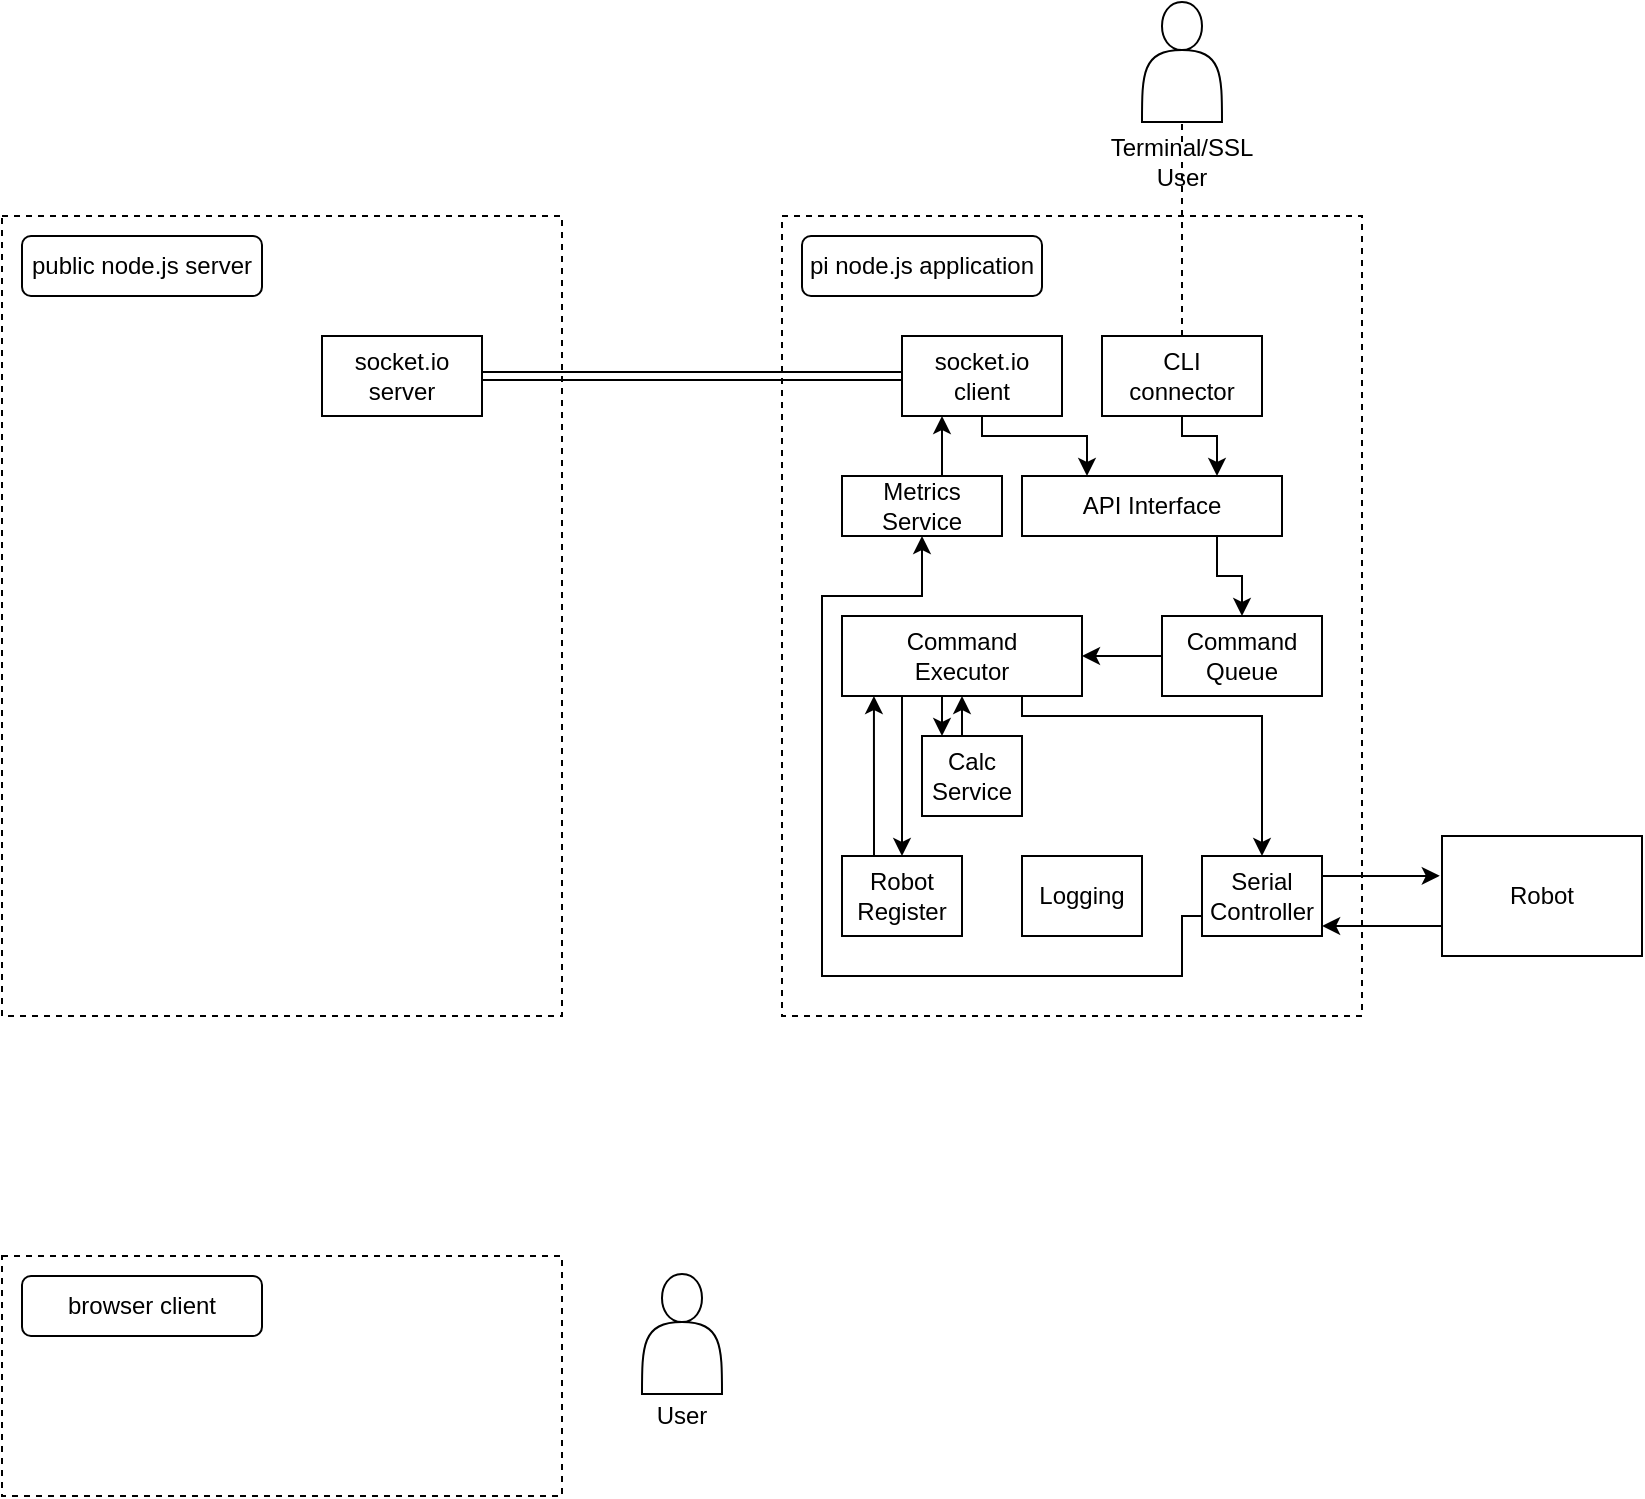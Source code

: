 <mxfile version="12.4.2" type="device" pages="1"><diagram id="WdLzJnlgyPZU8IUgDW-A" name="Page-1"><mxGraphModel dx="904" dy="814" grid="1" gridSize="10" guides="1" tooltips="1" connect="1" arrows="1" fold="1" page="1" pageScale="1" pageWidth="850" pageHeight="1100" math="0" shadow="0"><root><mxCell id="0"/><mxCell id="1" parent="0"/><mxCell id="JHxxNJLWPvMV0H_jnF4C-1" value="" style="rounded=0;whiteSpace=wrap;html=1;fillColor=none;dashed=1;" vertex="1" parent="1"><mxGeometry x="40" y="120" width="280" height="400" as="geometry"/></mxCell><mxCell id="JHxxNJLWPvMV0H_jnF4C-2" value="" style="rounded=0;whiteSpace=wrap;html=1;fillColor=none;dashed=1;" vertex="1" parent="1"><mxGeometry x="430" y="120" width="290" height="400" as="geometry"/></mxCell><mxCell id="JHxxNJLWPvMV0H_jnF4C-3" value="" style="shape=link;html=1;exitX=1;exitY=0.5;exitDx=0;exitDy=0;" edge="1" parent="1" source="JHxxNJLWPvMV0H_jnF4C-51" target="JHxxNJLWPvMV0H_jnF4C-5"><mxGeometry width="50" height="50" relative="1" as="geometry"><mxPoint x="300" y="200" as="sourcePoint"/><mxPoint x="460" y="200" as="targetPoint"/></mxGeometry></mxCell><mxCell id="JHxxNJLWPvMV0H_jnF4C-21" style="edgeStyle=orthogonalEdgeStyle;rounded=0;orthogonalLoop=1;jettySize=auto;html=1;exitX=0.75;exitY=1;exitDx=0;exitDy=0;entryX=0.5;entryY=0;entryDx=0;entryDy=0;" edge="1" parent="1" source="JHxxNJLWPvMV0H_jnF4C-4" target="JHxxNJLWPvMV0H_jnF4C-20"><mxGeometry relative="1" as="geometry"/></mxCell><mxCell id="JHxxNJLWPvMV0H_jnF4C-4" value="API Interface" style="rounded=0;whiteSpace=wrap;html=1;fillColor=#ffffff;strokeColor=#000000;" vertex="1" parent="1"><mxGeometry x="550" y="250" width="130" height="30" as="geometry"/></mxCell><mxCell id="JHxxNJLWPvMV0H_jnF4C-41" style="edgeStyle=orthogonalEdgeStyle;rounded=0;orthogonalLoop=1;jettySize=auto;html=1;exitX=0.5;exitY=1;exitDx=0;exitDy=0;entryX=0.25;entryY=0;entryDx=0;entryDy=0;" edge="1" parent="1" source="JHxxNJLWPvMV0H_jnF4C-5" target="JHxxNJLWPvMV0H_jnF4C-4"><mxGeometry relative="1" as="geometry"><Array as="points"><mxPoint x="530" y="230"/><mxPoint x="583" y="230"/></Array></mxGeometry></mxCell><mxCell id="JHxxNJLWPvMV0H_jnF4C-5" value="socket.io&lt;br&gt;client" style="rounded=0;whiteSpace=wrap;html=1;fillColor=#ffffff;strokeColor=#000000;" vertex="1" parent="1"><mxGeometry x="490" y="180" width="80" height="40" as="geometry"/></mxCell><mxCell id="JHxxNJLWPvMV0H_jnF4C-42" style="edgeStyle=orthogonalEdgeStyle;rounded=0;orthogonalLoop=1;jettySize=auto;html=1;exitX=0.5;exitY=1;exitDx=0;exitDy=0;entryX=0.75;entryY=0;entryDx=0;entryDy=0;" edge="1" parent="1" source="JHxxNJLWPvMV0H_jnF4C-6" target="JHxxNJLWPvMV0H_jnF4C-4"><mxGeometry relative="1" as="geometry"><Array as="points"><mxPoint x="630" y="230"/><mxPoint x="648" y="230"/></Array></mxGeometry></mxCell><mxCell id="JHxxNJLWPvMV0H_jnF4C-6" value="CLI&lt;br&gt;connector" style="rounded=0;whiteSpace=wrap;html=1;fillColor=#ffffff;strokeColor=#000000;" vertex="1" parent="1"><mxGeometry x="590" y="180" width="80" height="40" as="geometry"/></mxCell><mxCell id="JHxxNJLWPvMV0H_jnF4C-26" style="edgeStyle=orthogonalEdgeStyle;rounded=0;orthogonalLoop=1;jettySize=auto;html=1;exitX=0.25;exitY=0;exitDx=0;exitDy=0;entryX=0.133;entryY=1;entryDx=0;entryDy=0;entryPerimeter=0;" edge="1" parent="1" source="JHxxNJLWPvMV0H_jnF4C-16" target="JHxxNJLWPvMV0H_jnF4C-19"><mxGeometry relative="1" as="geometry"><Array as="points"><mxPoint x="476" y="440"/></Array></mxGeometry></mxCell><mxCell id="JHxxNJLWPvMV0H_jnF4C-16" value="Robot Register" style="rounded=0;whiteSpace=wrap;html=1;strokeColor=#000000;fillColor=#ffffff;verticalAlign=middle;" vertex="1" parent="1"><mxGeometry x="460" y="440" width="60" height="40" as="geometry"/></mxCell><mxCell id="JHxxNJLWPvMV0H_jnF4C-45" style="edgeStyle=orthogonalEdgeStyle;rounded=0;orthogonalLoop=1;jettySize=auto;html=1;exitX=1;exitY=0.25;exitDx=0;exitDy=0;entryX=-0.011;entryY=0.332;entryDx=0;entryDy=0;entryPerimeter=0;" edge="1" parent="1" source="JHxxNJLWPvMV0H_jnF4C-17" target="JHxxNJLWPvMV0H_jnF4C-39"><mxGeometry relative="1" as="geometry"/></mxCell><mxCell id="JHxxNJLWPvMV0H_jnF4C-47" style="edgeStyle=orthogonalEdgeStyle;rounded=0;orthogonalLoop=1;jettySize=auto;html=1;exitX=0;exitY=0.75;exitDx=0;exitDy=0;entryX=0.5;entryY=1;entryDx=0;entryDy=0;" edge="1" parent="1" source="JHxxNJLWPvMV0H_jnF4C-17" target="JHxxNJLWPvMV0H_jnF4C-43"><mxGeometry relative="1" as="geometry"><Array as="points"><mxPoint x="630" y="470"/><mxPoint x="630" y="500"/><mxPoint x="450" y="500"/><mxPoint x="450" y="310"/><mxPoint x="500" y="310"/></Array></mxGeometry></mxCell><mxCell id="JHxxNJLWPvMV0H_jnF4C-17" value="Serial&lt;br&gt;Controller" style="rounded=0;whiteSpace=wrap;html=1;strokeColor=#000000;fillColor=#ffffff;verticalAlign=middle;" vertex="1" parent="1"><mxGeometry x="640" y="440" width="60" height="40" as="geometry"/></mxCell><mxCell id="JHxxNJLWPvMV0H_jnF4C-27" style="edgeStyle=orthogonalEdgeStyle;rounded=0;orthogonalLoop=1;jettySize=auto;html=1;exitX=0.5;exitY=0;exitDx=0;exitDy=0;entryX=0.5;entryY=1;entryDx=0;entryDy=0;" edge="1" parent="1" source="JHxxNJLWPvMV0H_jnF4C-18" target="JHxxNJLWPvMV0H_jnF4C-19"><mxGeometry relative="1" as="geometry"><Array as="points"/></mxGeometry></mxCell><mxCell id="JHxxNJLWPvMV0H_jnF4C-18" value="Calc&lt;br&gt;Service" style="rounded=0;whiteSpace=wrap;html=1;strokeColor=#000000;fillColor=#ffffff;verticalAlign=middle;" vertex="1" parent="1"><mxGeometry x="500" y="380" width="50" height="40" as="geometry"/></mxCell><mxCell id="JHxxNJLWPvMV0H_jnF4C-23" style="edgeStyle=orthogonalEdgeStyle;rounded=0;orthogonalLoop=1;jettySize=auto;html=1;exitX=0.5;exitY=1;exitDx=0;exitDy=0;" edge="1" parent="1" source="JHxxNJLWPvMV0H_jnF4C-19"><mxGeometry relative="1" as="geometry"><mxPoint x="510" y="380" as="targetPoint"/><Array as="points"><mxPoint x="510" y="360"/><mxPoint x="510" y="380"/></Array></mxGeometry></mxCell><mxCell id="JHxxNJLWPvMV0H_jnF4C-24" style="edgeStyle=orthogonalEdgeStyle;rounded=0;orthogonalLoop=1;jettySize=auto;html=1;exitX=0.25;exitY=1;exitDx=0;exitDy=0;entryX=0.5;entryY=0;entryDx=0;entryDy=0;" edge="1" parent="1" source="JHxxNJLWPvMV0H_jnF4C-19" target="JHxxNJLWPvMV0H_jnF4C-16"><mxGeometry relative="1" as="geometry"/></mxCell><mxCell id="JHxxNJLWPvMV0H_jnF4C-25" style="edgeStyle=orthogonalEdgeStyle;rounded=0;orthogonalLoop=1;jettySize=auto;html=1;exitX=0.75;exitY=1;exitDx=0;exitDy=0;entryX=0.5;entryY=0;entryDx=0;entryDy=0;" edge="1" parent="1" source="JHxxNJLWPvMV0H_jnF4C-19" target="JHxxNJLWPvMV0H_jnF4C-17"><mxGeometry relative="1" as="geometry"><Array as="points"><mxPoint x="550" y="370"/><mxPoint x="670" y="370"/></Array></mxGeometry></mxCell><mxCell id="JHxxNJLWPvMV0H_jnF4C-19" value="Command&lt;br&gt;Executor" style="rounded=0;whiteSpace=wrap;html=1;strokeColor=#000000;fillColor=#ffffff;" vertex="1" parent="1"><mxGeometry x="460" y="320" width="120" height="40" as="geometry"/></mxCell><mxCell id="JHxxNJLWPvMV0H_jnF4C-22" style="edgeStyle=orthogonalEdgeStyle;rounded=0;orthogonalLoop=1;jettySize=auto;html=1;exitX=0;exitY=0.5;exitDx=0;exitDy=0;entryX=1;entryY=0.5;entryDx=0;entryDy=0;" edge="1" parent="1" source="JHxxNJLWPvMV0H_jnF4C-20" target="JHxxNJLWPvMV0H_jnF4C-19"><mxGeometry relative="1" as="geometry"/></mxCell><mxCell id="JHxxNJLWPvMV0H_jnF4C-20" value="Command Queue" style="rounded=0;whiteSpace=wrap;html=1;strokeColor=#000000;fillColor=#ffffff;" vertex="1" parent="1"><mxGeometry x="620" y="320" width="80" height="40" as="geometry"/></mxCell><mxCell id="JHxxNJLWPvMV0H_jnF4C-33" value="" style="endArrow=none;dashed=1;html=1;exitX=0.5;exitY=0;exitDx=0;exitDy=0;entryX=0.5;entryY=0.5;entryDx=0;entryDy=0;entryPerimeter=0;" edge="1" parent="1" source="JHxxNJLWPvMV0H_jnF4C-28"><mxGeometry width="50" height="50" relative="1" as="geometry"><mxPoint x="629.58" y="153" as="sourcePoint"/><mxPoint x="629.58" y="43" as="targetPoint"/></mxGeometry></mxCell><mxCell id="JHxxNJLWPvMV0H_jnF4C-35" value="" style="endArrow=none;dashed=1;html=1;exitX=0.5;exitY=0;exitDx=0;exitDy=0;entryX=0.5;entryY=0.5;entryDx=0;entryDy=0;entryPerimeter=0;" edge="1" parent="1" source="JHxxNJLWPvMV0H_jnF4C-34" target="JHxxNJLWPvMV0H_jnF4C-28"><mxGeometry width="50" height="50" relative="1" as="geometry"><mxPoint x="629.58" y="153" as="sourcePoint"/><mxPoint x="629.58" y="43" as="targetPoint"/></mxGeometry></mxCell><mxCell id="JHxxNJLWPvMV0H_jnF4C-28" value="" style="shape=actor;whiteSpace=wrap;html=1;strokeColor=#000000;fillColor=#ffffff;" vertex="1" parent="1"><mxGeometry x="610" y="13" width="40" height="60" as="geometry"/></mxCell><mxCell id="JHxxNJLWPvMV0H_jnF4C-34" value="Terminal/SSL&lt;br&gt;User" style="text;html=1;strokeColor=none;fillColor=none;align=center;verticalAlign=middle;whiteSpace=wrap;rounded=0;" vertex="1" parent="1"><mxGeometry x="610" y="83" width="40" height="20" as="geometry"/></mxCell><mxCell id="JHxxNJLWPvMV0H_jnF4C-36" value="" style="endArrow=none;dashed=1;html=1;exitX=0.5;exitY=0;exitDx=0;exitDy=0;entryX=0.5;entryY=0.5;entryDx=0;entryDy=0;entryPerimeter=0;" edge="1" parent="1" source="JHxxNJLWPvMV0H_jnF4C-6" target="JHxxNJLWPvMV0H_jnF4C-34"><mxGeometry width="50" height="50" relative="1" as="geometry"><mxPoint x="629.58" y="153" as="sourcePoint"/><mxPoint x="630" y="43" as="targetPoint"/></mxGeometry></mxCell><mxCell id="JHxxNJLWPvMV0H_jnF4C-46" style="edgeStyle=orthogonalEdgeStyle;rounded=0;orthogonalLoop=1;jettySize=auto;html=1;exitX=0;exitY=0.75;exitDx=0;exitDy=0;entryX=1.001;entryY=0.874;entryDx=0;entryDy=0;entryPerimeter=0;" edge="1" parent="1" source="JHxxNJLWPvMV0H_jnF4C-39" target="JHxxNJLWPvMV0H_jnF4C-17"><mxGeometry relative="1" as="geometry"/></mxCell><mxCell id="JHxxNJLWPvMV0H_jnF4C-39" value="Robot" style="rounded=0;whiteSpace=wrap;html=1;strokeColor=#000000;fillColor=#ffffff;" vertex="1" parent="1"><mxGeometry x="760" y="430" width="100" height="60" as="geometry"/></mxCell><mxCell id="JHxxNJLWPvMV0H_jnF4C-44" style="edgeStyle=orthogonalEdgeStyle;rounded=0;orthogonalLoop=1;jettySize=auto;html=1;exitX=0.5;exitY=0;exitDx=0;exitDy=0;entryX=0.25;entryY=1;entryDx=0;entryDy=0;" edge="1" parent="1" source="JHxxNJLWPvMV0H_jnF4C-43" target="JHxxNJLWPvMV0H_jnF4C-5"><mxGeometry relative="1" as="geometry"/></mxCell><mxCell id="JHxxNJLWPvMV0H_jnF4C-43" value="Metrics Service" style="rounded=0;whiteSpace=wrap;html=1;fillColor=#ffffff;strokeColor=#000000;" vertex="1" parent="1"><mxGeometry x="460" y="250" width="80" height="30" as="geometry"/></mxCell><mxCell id="JHxxNJLWPvMV0H_jnF4C-50" value="Logging" style="rounded=0;whiteSpace=wrap;html=1;strokeColor=#000000;fillColor=#ffffff;verticalAlign=middle;" vertex="1" parent="1"><mxGeometry x="550" y="440" width="60" height="40" as="geometry"/></mxCell><mxCell id="JHxxNJLWPvMV0H_jnF4C-51" value="socket.io&lt;br&gt;server" style="rounded=0;whiteSpace=wrap;html=1;fillColor=#ffffff;strokeColor=#000000;" vertex="1" parent="1"><mxGeometry x="200" y="180" width="80" height="40" as="geometry"/></mxCell><mxCell id="JHxxNJLWPvMV0H_jnF4C-52" value="" style="rounded=0;whiteSpace=wrap;html=1;fillColor=none;dashed=1;" vertex="1" parent="1"><mxGeometry x="40" y="640" width="280" height="120" as="geometry"/></mxCell><mxCell id="JHxxNJLWPvMV0H_jnF4C-53" value="public node.js server" style="rounded=1;whiteSpace=wrap;html=1;strokeColor=#000000;fillColor=#ffffff;" vertex="1" parent="1"><mxGeometry x="50" y="130" width="120" height="30" as="geometry"/></mxCell><mxCell id="JHxxNJLWPvMV0H_jnF4C-54" value="pi node.js application" style="rounded=1;whiteSpace=wrap;html=1;strokeColor=#000000;fillColor=#ffffff;" vertex="1" parent="1"><mxGeometry x="440" y="130" width="120" height="30" as="geometry"/></mxCell><mxCell id="JHxxNJLWPvMV0H_jnF4C-55" value="browser client" style="rounded=1;whiteSpace=wrap;html=1;strokeColor=#000000;fillColor=#ffffff;" vertex="1" parent="1"><mxGeometry x="50" y="650" width="120" height="30" as="geometry"/></mxCell><mxCell id="JHxxNJLWPvMV0H_jnF4C-56" value="" style="endArrow=none;dashed=1;html=1;exitX=0.5;exitY=0;exitDx=0;exitDy=0;entryX=0.5;entryY=0.5;entryDx=0;entryDy=0;entryPerimeter=0;" edge="1" parent="1" source="JHxxNJLWPvMV0H_jnF4C-58"><mxGeometry width="50" height="50" relative="1" as="geometry"><mxPoint x="379.58" y="780" as="sourcePoint"/><mxPoint x="379.58" y="670.0" as="targetPoint"/></mxGeometry></mxCell><mxCell id="JHxxNJLWPvMV0H_jnF4C-58" value="" style="shape=actor;whiteSpace=wrap;html=1;strokeColor=#000000;fillColor=#ffffff;" vertex="1" parent="1"><mxGeometry x="360" y="649" width="40" height="60" as="geometry"/></mxCell><mxCell id="JHxxNJLWPvMV0H_jnF4C-59" value="User" style="text;html=1;strokeColor=none;fillColor=none;align=center;verticalAlign=middle;whiteSpace=wrap;rounded=0;" vertex="1" parent="1"><mxGeometry x="360" y="710" width="40" height="20" as="geometry"/></mxCell></root></mxGraphModel></diagram></mxfile>